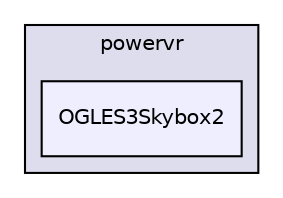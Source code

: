 digraph "PVR/SDK_3.4/Examples/Advanced/Skybox2/OGLES3/Build/Android/src/com/powervr/OGLES3Skybox2" {
  compound=true
  node [ fontsize="10", fontname="Helvetica"];
  edge [ labelfontsize="10", labelfontname="Helvetica"];
  subgraph clusterdir_c0c75ec044ab066c572cbae6d574d658 {
    graph [ bgcolor="#ddddee", pencolor="black", label="powervr" fontname="Helvetica", fontsize="10", URL="dir_c0c75ec044ab066c572cbae6d574d658.html"]
  dir_e7384b75747469c48851dd4461001b80 [shape=box, label="OGLES3Skybox2", style="filled", fillcolor="#eeeeff", pencolor="black", URL="dir_e7384b75747469c48851dd4461001b80.html"];
  }
}
